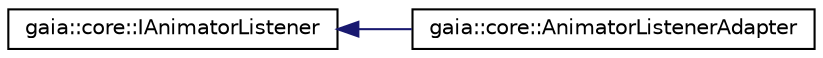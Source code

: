 digraph G
{
  edge [fontname="Helvetica",fontsize="10",labelfontname="Helvetica",labelfontsize="10"];
  node [fontname="Helvetica",fontsize="10",shape=record];
  rankdir=LR;
  Node1 [label="gaia::core::IAnimatorListener",height=0.2,width=0.4,color="black", fillcolor="white", style="filled",URL="$d4/d25/classgaia_1_1core_1_1_i_animator_listener.html",tooltip="An animation listener receives notifications from an animation."];
  Node1 -> Node2 [dir=back,color="midnightblue",fontsize="10",style="solid",fontname="Helvetica"];
  Node2 [label="gaia::core::AnimatorListenerAdapter",height=0.2,width=0.4,color="black", fillcolor="white", style="filled",URL="$d2/dcb/classgaia_1_1core_1_1_animator_listener_adapter.html",tooltip="This adapter class provides empty implementations of the methods from IAnimatorListener."];
}
